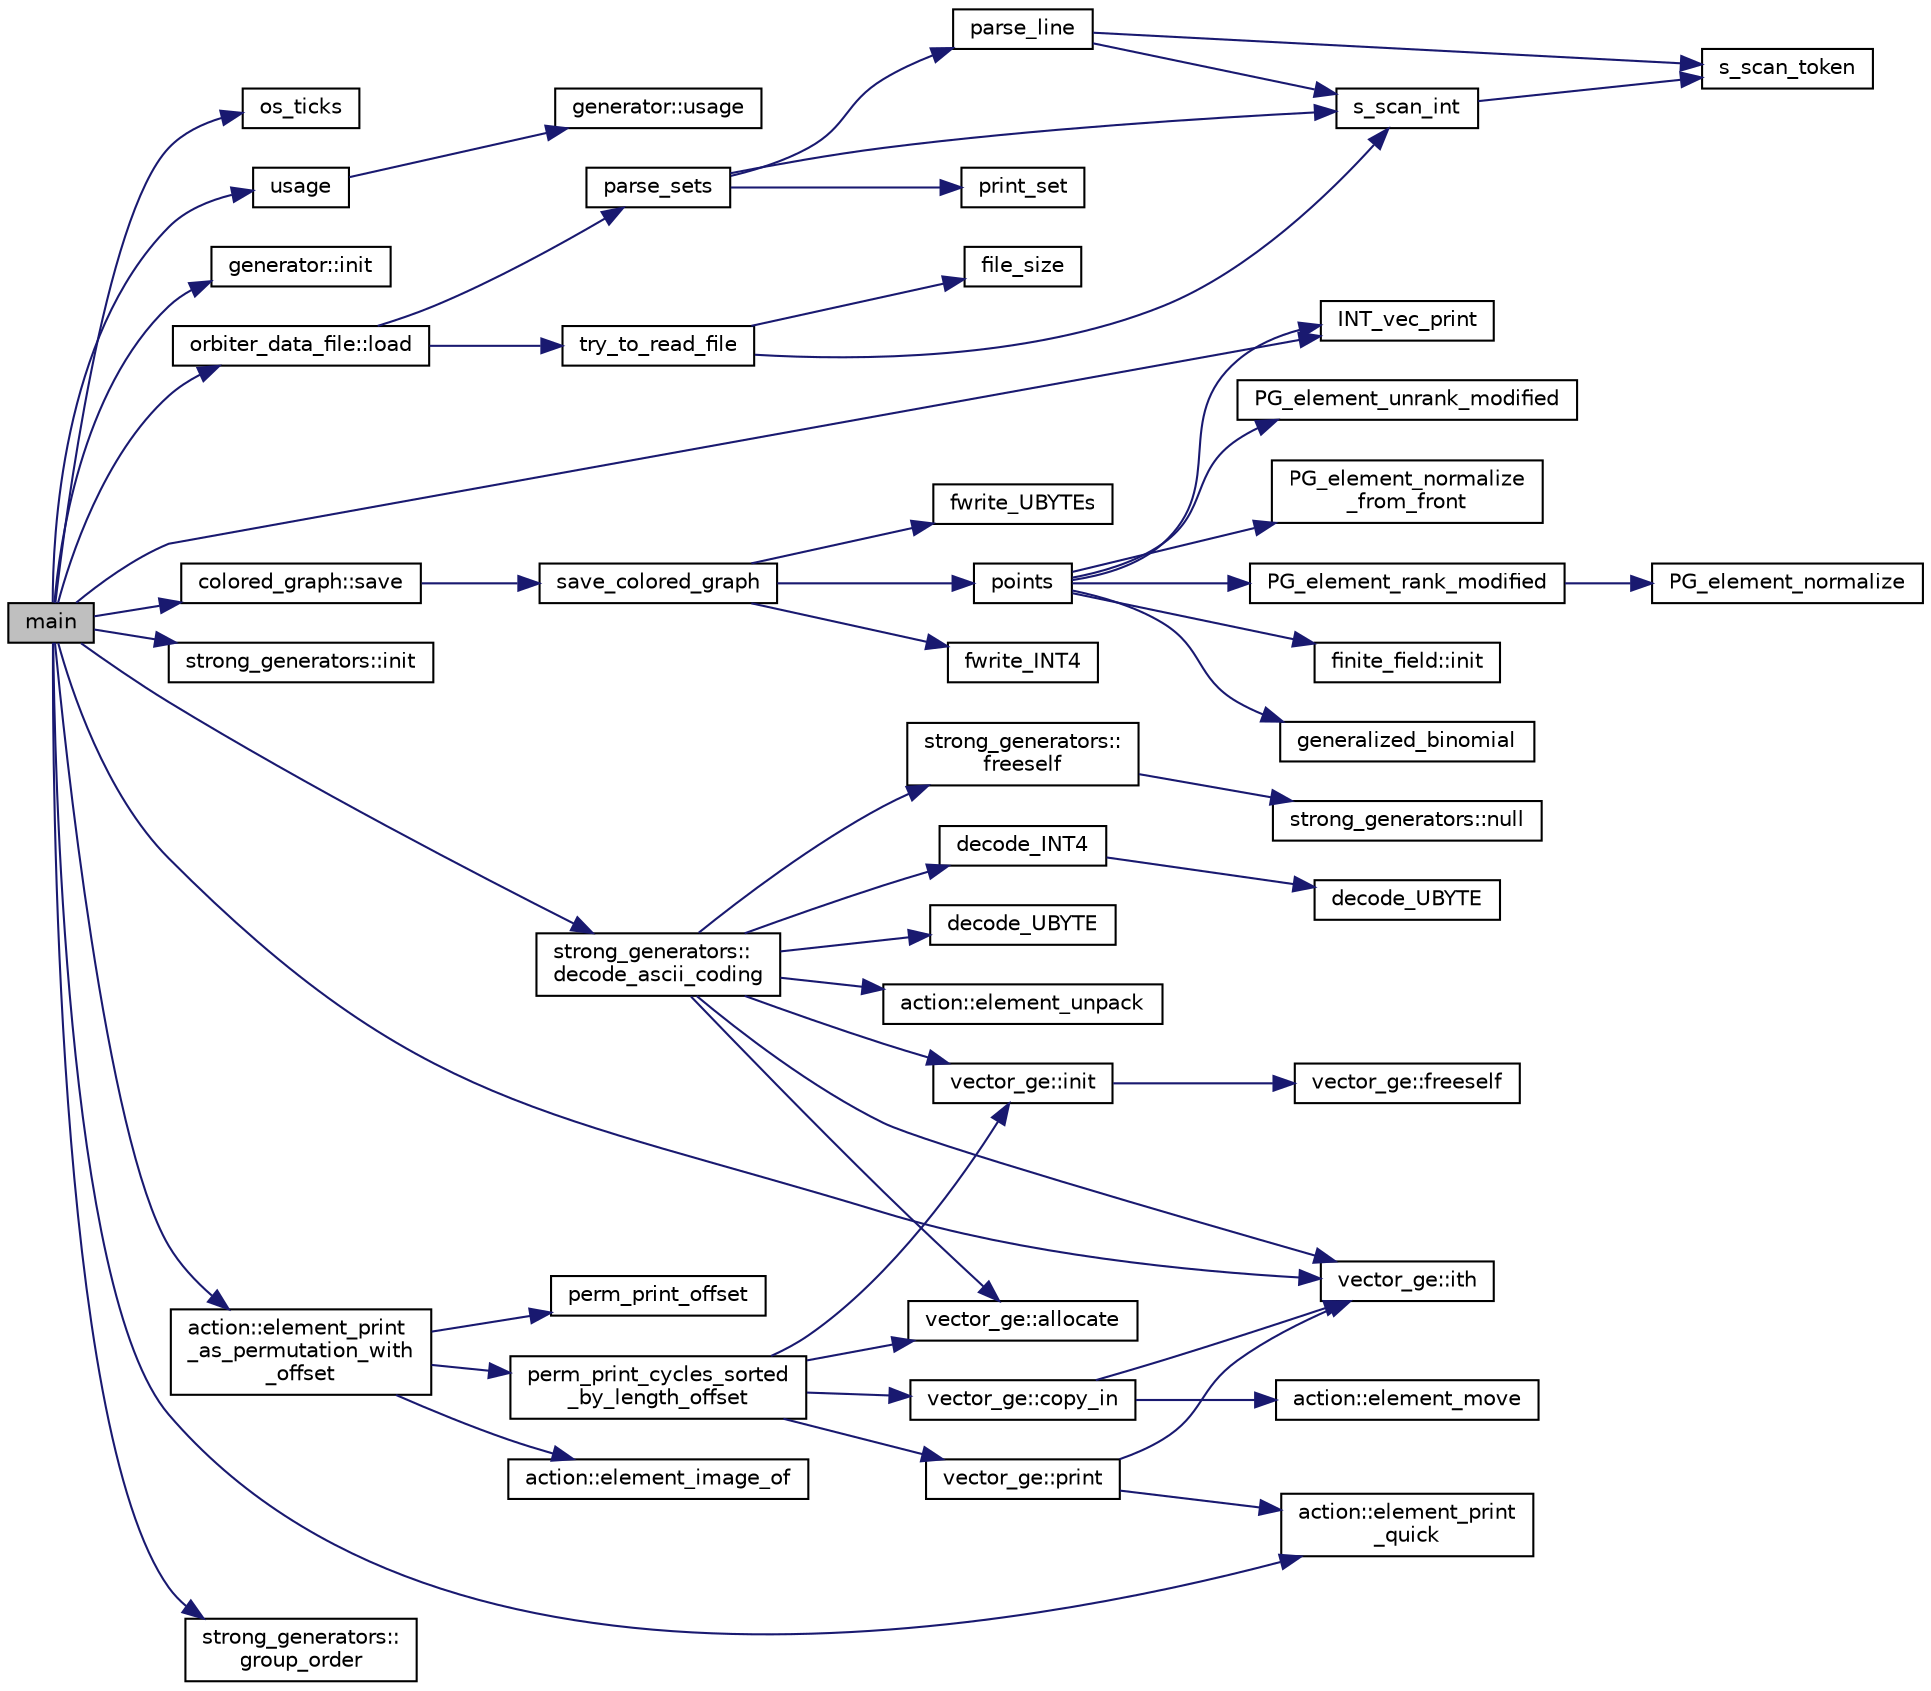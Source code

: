 digraph "main"
{
  edge [fontname="Helvetica",fontsize="10",labelfontname="Helvetica",labelfontsize="10"];
  node [fontname="Helvetica",fontsize="10",shape=record];
  rankdir="LR";
  Node6 [label="main",height=0.2,width=0.4,color="black", fillcolor="grey75", style="filled", fontcolor="black"];
  Node6 -> Node7 [color="midnightblue",fontsize="10",style="solid",fontname="Helvetica"];
  Node7 [label="os_ticks",height=0.2,width=0.4,color="black", fillcolor="white", style="filled",URL="$d5/db4/io__and__os_8h.html#a3da6d2b09e35d569adb7101dffcb5224"];
  Node6 -> Node8 [color="midnightblue",fontsize="10",style="solid",fontname="Helvetica"];
  Node8 [label="usage",height=0.2,width=0.4,color="black", fillcolor="white", style="filled",URL="$df/de7/ovoid_2ovoid_8_c.html#a4f6af65d82bb5ceda6c2bdbee492b8f8"];
  Node8 -> Node9 [color="midnightblue",fontsize="10",style="solid",fontname="Helvetica"];
  Node9 [label="generator::usage",height=0.2,width=0.4,color="black", fillcolor="white", style="filled",URL="$d7/d73/classgenerator.html#a5c264330f09efcfe0d364fbccdba9f14"];
  Node6 -> Node10 [color="midnightblue",fontsize="10",style="solid",fontname="Helvetica"];
  Node10 [label="generator::init",height=0.2,width=0.4,color="black", fillcolor="white", style="filled",URL="$d7/d73/classgenerator.html#aeca1559b4172cae921620768bd62df47"];
  Node6 -> Node11 [color="midnightblue",fontsize="10",style="solid",fontname="Helvetica"];
  Node11 [label="orbiter_data_file::load",height=0.2,width=0.4,color="black", fillcolor="white", style="filled",URL="$dc/dde/classorbiter__data__file.html#a5296d660c596cd3fce81a8f2d26d7d7f"];
  Node11 -> Node12 [color="midnightblue",fontsize="10",style="solid",fontname="Helvetica"];
  Node12 [label="try_to_read_file",height=0.2,width=0.4,color="black", fillcolor="white", style="filled",URL="$d5/db4/io__and__os_8h.html#a1097b6ad7e39d3771b7e6a2fcb9326e9"];
  Node12 -> Node13 [color="midnightblue",fontsize="10",style="solid",fontname="Helvetica"];
  Node13 [label="file_size",height=0.2,width=0.4,color="black", fillcolor="white", style="filled",URL="$d4/d74/util_8_c.html#a5c37cf5785204b6e9adf647dc14d0e50"];
  Node12 -> Node14 [color="midnightblue",fontsize="10",style="solid",fontname="Helvetica"];
  Node14 [label="s_scan_int",height=0.2,width=0.4,color="black", fillcolor="white", style="filled",URL="$d4/d74/util_8_c.html#ab43cab8ae063700a2fc82113b69eea5f"];
  Node14 -> Node15 [color="midnightblue",fontsize="10",style="solid",fontname="Helvetica"];
  Node15 [label="s_scan_token",height=0.2,width=0.4,color="black", fillcolor="white", style="filled",URL="$d4/d74/util_8_c.html#a8d1a4ad92d09138f7a1a7e389469ed45"];
  Node11 -> Node16 [color="midnightblue",fontsize="10",style="solid",fontname="Helvetica"];
  Node16 [label="parse_sets",height=0.2,width=0.4,color="black", fillcolor="white", style="filled",URL="$d5/db4/io__and__os_8h.html#a1612628db54b7daaa67b440f2343b240"];
  Node16 -> Node14 [color="midnightblue",fontsize="10",style="solid",fontname="Helvetica"];
  Node16 -> Node17 [color="midnightblue",fontsize="10",style="solid",fontname="Helvetica"];
  Node17 [label="parse_line",height=0.2,width=0.4,color="black", fillcolor="white", style="filled",URL="$d4/d74/util_8_c.html#a19b7001c6d761d06e3aa469ad260c9de"];
  Node17 -> Node14 [color="midnightblue",fontsize="10",style="solid",fontname="Helvetica"];
  Node17 -> Node15 [color="midnightblue",fontsize="10",style="solid",fontname="Helvetica"];
  Node16 -> Node18 [color="midnightblue",fontsize="10",style="solid",fontname="Helvetica"];
  Node18 [label="print_set",height=0.2,width=0.4,color="black", fillcolor="white", style="filled",URL="$d4/d74/util_8_c.html#a5cfa0b8a752874778b8fee3739ddaa1c"];
  Node6 -> Node19 [color="midnightblue",fontsize="10",style="solid",fontname="Helvetica"];
  Node19 [label="INT_vec_print",height=0.2,width=0.4,color="black", fillcolor="white", style="filled",URL="$df/dbf/sajeeb_8_c.html#a79a5901af0b47dd0d694109543c027fe"];
  Node6 -> Node20 [color="midnightblue",fontsize="10",style="solid",fontname="Helvetica"];
  Node20 [label="colored_graph::save",height=0.2,width=0.4,color="black", fillcolor="white", style="filled",URL="$dc/de2/classcolored__graph.html#a562912fb7464addacd865057a1a48f75"];
  Node20 -> Node21 [color="midnightblue",fontsize="10",style="solid",fontname="Helvetica"];
  Node21 [label="save_colored_graph",height=0.2,width=0.4,color="black", fillcolor="white", style="filled",URL="$da/da9/galois__global_8_c.html#a1f2e1a9df5b1f9af96c9c1e08fbc98c7"];
  Node21 -> Node22 [color="midnightblue",fontsize="10",style="solid",fontname="Helvetica"];
  Node22 [label="fwrite_INT4",height=0.2,width=0.4,color="black", fillcolor="white", style="filled",URL="$df/dbf/sajeeb_8_c.html#a2e1091b3187c01029a1a1453ce9e8639"];
  Node21 -> Node23 [color="midnightblue",fontsize="10",style="solid",fontname="Helvetica"];
  Node23 [label="points",height=0.2,width=0.4,color="black", fillcolor="white", style="filled",URL="$d7/d83/points_8_c.html#a8a498513b4415e1a4628a70fb6b26817"];
  Node23 -> Node24 [color="midnightblue",fontsize="10",style="solid",fontname="Helvetica"];
  Node24 [label="finite_field::init",height=0.2,width=0.4,color="black", fillcolor="white", style="filled",URL="$df/d5a/classfinite__field.html#a13e75e8165b27464935b50368ee8313c"];
  Node23 -> Node25 [color="midnightblue",fontsize="10",style="solid",fontname="Helvetica"];
  Node25 [label="generalized_binomial",height=0.2,width=0.4,color="black", fillcolor="white", style="filled",URL="$d2/d7c/combinatorics_8_c.html#a24762dc22e45175d18ec1ec1d2556ae8"];
  Node23 -> Node26 [color="midnightblue",fontsize="10",style="solid",fontname="Helvetica"];
  Node26 [label="PG_element_unrank_modified",height=0.2,width=0.4,color="black", fillcolor="white", style="filled",URL="$d4/d67/geometry_8h.html#a83ae9b605d496f6a90345303f6efae64"];
  Node23 -> Node19 [color="midnightblue",fontsize="10",style="solid",fontname="Helvetica"];
  Node23 -> Node27 [color="midnightblue",fontsize="10",style="solid",fontname="Helvetica"];
  Node27 [label="PG_element_normalize\l_from_front",height=0.2,width=0.4,color="black", fillcolor="white", style="filled",URL="$d4/d67/geometry_8h.html#af675caf5f9975573455c8d93cb56bf95"];
  Node23 -> Node28 [color="midnightblue",fontsize="10",style="solid",fontname="Helvetica"];
  Node28 [label="PG_element_rank_modified",height=0.2,width=0.4,color="black", fillcolor="white", style="filled",URL="$d4/d67/geometry_8h.html#a9cd1a8bf5b88a038e33862f6c2c3dd36"];
  Node28 -> Node29 [color="midnightblue",fontsize="10",style="solid",fontname="Helvetica"];
  Node29 [label="PG_element_normalize",height=0.2,width=0.4,color="black", fillcolor="white", style="filled",URL="$df/de4/projective_8_c.html#a5a4c3c1158bad6bab0d786c616bd0996"];
  Node21 -> Node30 [color="midnightblue",fontsize="10",style="solid",fontname="Helvetica"];
  Node30 [label="fwrite_UBYTEs",height=0.2,width=0.4,color="black", fillcolor="white", style="filled",URL="$df/dbf/sajeeb_8_c.html#a3097dee262bebe614d11c8fc47e414d3"];
  Node6 -> Node31 [color="midnightblue",fontsize="10",style="solid",fontname="Helvetica"];
  Node31 [label="strong_generators::init",height=0.2,width=0.4,color="black", fillcolor="white", style="filled",URL="$dc/d09/classstrong__generators.html#ab7d37035d3b2ea516c4e989715f91ad5"];
  Node6 -> Node32 [color="midnightblue",fontsize="10",style="solid",fontname="Helvetica"];
  Node32 [label="strong_generators::\ldecode_ascii_coding",height=0.2,width=0.4,color="black", fillcolor="white", style="filled",URL="$dc/d09/classstrong__generators.html#a5e609ccd692b77119281889456326701"];
  Node32 -> Node33 [color="midnightblue",fontsize="10",style="solid",fontname="Helvetica"];
  Node33 [label="strong_generators::\lfreeself",height=0.2,width=0.4,color="black", fillcolor="white", style="filled",URL="$dc/d09/classstrong__generators.html#a309e40051da4400f423b8085f0de7728"];
  Node33 -> Node34 [color="midnightblue",fontsize="10",style="solid",fontname="Helvetica"];
  Node34 [label="strong_generators::null",height=0.2,width=0.4,color="black", fillcolor="white", style="filled",URL="$dc/d09/classstrong__generators.html#a6c749e2b2e07381b291f76a3841334f0"];
  Node32 -> Node35 [color="midnightblue",fontsize="10",style="solid",fontname="Helvetica"];
  Node35 [label="decode_INT4",height=0.2,width=0.4,color="black", fillcolor="white", style="filled",URL="$d5/db4/io__and__os_8h.html#a612dad0619e9870a91f364fb187abeb8"];
  Node35 -> Node36 [color="midnightblue",fontsize="10",style="solid",fontname="Helvetica"];
  Node36 [label="decode_UBYTE",height=0.2,width=0.4,color="black", fillcolor="white", style="filled",URL="$d4/d74/util_8_c.html#a100147d3ca1b1a594732c839eb78b753"];
  Node32 -> Node37 [color="midnightblue",fontsize="10",style="solid",fontname="Helvetica"];
  Node37 [label="vector_ge::init",height=0.2,width=0.4,color="black", fillcolor="white", style="filled",URL="$d4/d6e/classvector__ge.html#afe1d6befd1f1501e6be34afbaa9d30a8"];
  Node37 -> Node38 [color="midnightblue",fontsize="10",style="solid",fontname="Helvetica"];
  Node38 [label="vector_ge::freeself",height=0.2,width=0.4,color="black", fillcolor="white", style="filled",URL="$d4/d6e/classvector__ge.html#aa002e4b715cc73a9b8b367d29700b452"];
  Node32 -> Node39 [color="midnightblue",fontsize="10",style="solid",fontname="Helvetica"];
  Node39 [label="vector_ge::allocate",height=0.2,width=0.4,color="black", fillcolor="white", style="filled",URL="$d4/d6e/classvector__ge.html#a35b062a9201b30f0a87bf87702d243ae"];
  Node32 -> Node40 [color="midnightblue",fontsize="10",style="solid",fontname="Helvetica"];
  Node40 [label="decode_UBYTE",height=0.2,width=0.4,color="black", fillcolor="white", style="filled",URL="$d5/db4/io__and__os_8h.html#a100147d3ca1b1a594732c839eb78b753"];
  Node32 -> Node41 [color="midnightblue",fontsize="10",style="solid",fontname="Helvetica"];
  Node41 [label="action::element_unpack",height=0.2,width=0.4,color="black", fillcolor="white", style="filled",URL="$d2/d86/classaction.html#a02107279a3bdcf054008bd180dfaef10"];
  Node32 -> Node42 [color="midnightblue",fontsize="10",style="solid",fontname="Helvetica"];
  Node42 [label="vector_ge::ith",height=0.2,width=0.4,color="black", fillcolor="white", style="filled",URL="$d4/d6e/classvector__ge.html#a1ff002e8b746a9beb119d57dcd4a15ff"];
  Node6 -> Node43 [color="midnightblue",fontsize="10",style="solid",fontname="Helvetica"];
  Node43 [label="strong_generators::\lgroup_order",height=0.2,width=0.4,color="black", fillcolor="white", style="filled",URL="$dc/d09/classstrong__generators.html#a91f453c2bfd6502b96f4b4eed16beb20"];
  Node6 -> Node44 [color="midnightblue",fontsize="10",style="solid",fontname="Helvetica"];
  Node44 [label="action::element_print\l_quick",height=0.2,width=0.4,color="black", fillcolor="white", style="filled",URL="$d2/d86/classaction.html#a4844680cf6750396f76494a28655265b"];
  Node6 -> Node42 [color="midnightblue",fontsize="10",style="solid",fontname="Helvetica"];
  Node6 -> Node45 [color="midnightblue",fontsize="10",style="solid",fontname="Helvetica"];
  Node45 [label="action::element_print\l_as_permutation_with\l_offset",height=0.2,width=0.4,color="black", fillcolor="white", style="filled",URL="$d2/d86/classaction.html#addd61d869434abaad431124a6d858396"];
  Node45 -> Node46 [color="midnightblue",fontsize="10",style="solid",fontname="Helvetica"];
  Node46 [label="action::element_image_of",height=0.2,width=0.4,color="black", fillcolor="white", style="filled",URL="$d2/d86/classaction.html#ae09559d4537a048fc860f8a74a31393d"];
  Node45 -> Node47 [color="midnightblue",fontsize="10",style="solid",fontname="Helvetica"];
  Node47 [label="perm_print_offset",height=0.2,width=0.4,color="black", fillcolor="white", style="filled",URL="$d2/d7c/combinatorics_8_c.html#ab87deef2ba9e4d2ce386a19eeaffecf3"];
  Node45 -> Node48 [color="midnightblue",fontsize="10",style="solid",fontname="Helvetica"];
  Node48 [label="perm_print_cycles_sorted\l_by_length_offset",height=0.2,width=0.4,color="black", fillcolor="white", style="filled",URL="$d5/d90/action__global_8_c.html#a9d1f2e34879c04dbc45d08984a8066e3"];
  Node48 -> Node37 [color="midnightblue",fontsize="10",style="solid",fontname="Helvetica"];
  Node48 -> Node39 [color="midnightblue",fontsize="10",style="solid",fontname="Helvetica"];
  Node48 -> Node49 [color="midnightblue",fontsize="10",style="solid",fontname="Helvetica"];
  Node49 [label="vector_ge::copy_in",height=0.2,width=0.4,color="black", fillcolor="white", style="filled",URL="$d4/d6e/classvector__ge.html#ad02ebf2d4e8bbf095685aea921999145"];
  Node49 -> Node42 [color="midnightblue",fontsize="10",style="solid",fontname="Helvetica"];
  Node49 -> Node50 [color="midnightblue",fontsize="10",style="solid",fontname="Helvetica"];
  Node50 [label="action::element_move",height=0.2,width=0.4,color="black", fillcolor="white", style="filled",URL="$d2/d86/classaction.html#a550947491bbb534d3d7951f50198a874"];
  Node48 -> Node51 [color="midnightblue",fontsize="10",style="solid",fontname="Helvetica"];
  Node51 [label="vector_ge::print",height=0.2,width=0.4,color="black", fillcolor="white", style="filled",URL="$d4/d6e/classvector__ge.html#a0d260cce035c20b32d7989c50670aa8a"];
  Node51 -> Node44 [color="midnightblue",fontsize="10",style="solid",fontname="Helvetica"];
  Node51 -> Node42 [color="midnightblue",fontsize="10",style="solid",fontname="Helvetica"];
}
